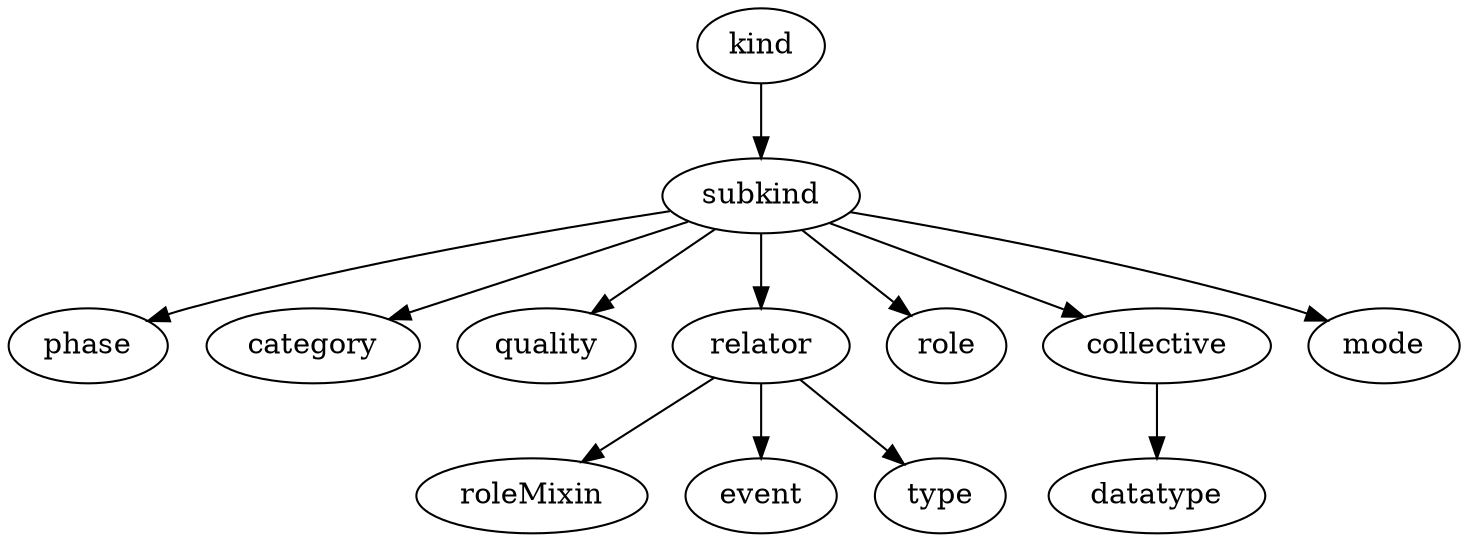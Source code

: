 strict digraph  {
kind;
subkind;
phase;
category;
quality;
relator;
role;
collective;
mode;
roleMixin;
event;
type;
datatype;
kind -> subkind;
subkind -> phase;
subkind -> category;
subkind -> quality;
subkind -> relator;
subkind -> role;
subkind -> collective;
subkind -> mode;
relator -> roleMixin;
relator -> event;
relator -> type;
collective -> datatype;
}
